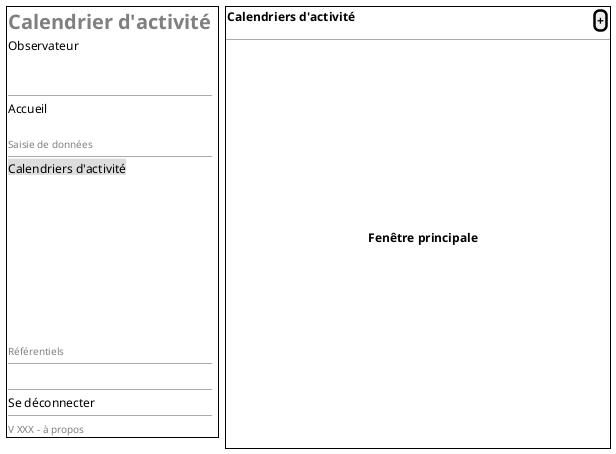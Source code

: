 @startsalt
{
  {+
   {
       <b><font color=grey size=20>Calendrier d'activité
       Observateur
       .
       .
       --
       Accueil    | .
       .
       <font color=grey size=10>Saisie de données
       --
       <back:#DDD>Calendriers d'activité
       | .
       .
       .
       .
       .
       .
       .
       .

       .
       <font color=grey size=10>Référentiels
       --
       .

       --
       Se déconnecter       | .
       --
   }

   {
      <font color=grey size=10>V XXX - à propos
   }
  } | . | {+
    { <b>Calendriers d'activité | . |  . |  . | . | . | . | . | . | . | . | . | . | . | . | . | . | . |. |. |. |. |. |. |. |. |. |. |. |. |. |. |. |. |. |. |. |. |. |. |. |. |. |. |. |. |[<b>+] }
    --
    .
    .
    .
    .
    .
    .
    .
    .
    .
    .
    { | . | . | . | . | . | . | . | . | . | . | . | . | . | . | . | . | . | . | . | . | . | . | . | . | . | . | . | <b>Fenêtre principale }
    .
    .
    .
    .
    .
    .
    .
    .
    .
    .
    .

    } | . |
}
@endsalt

